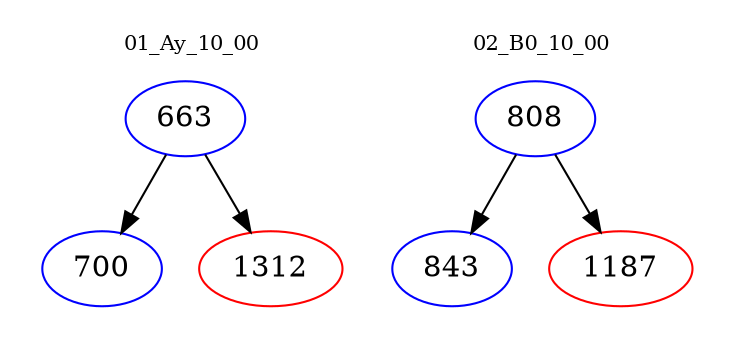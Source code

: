 digraph{
subgraph cluster_0 {
color = white
label = "01_Ay_10_00";
fontsize=10;
T0_663 [label="663", color="blue"]
T0_663 -> T0_700 [color="black"]
T0_700 [label="700", color="blue"]
T0_663 -> T0_1312 [color="black"]
T0_1312 [label="1312", color="red"]
}
subgraph cluster_1 {
color = white
label = "02_B0_10_00";
fontsize=10;
T1_808 [label="808", color="blue"]
T1_808 -> T1_843 [color="black"]
T1_843 [label="843", color="blue"]
T1_808 -> T1_1187 [color="black"]
T1_1187 [label="1187", color="red"]
}
}
